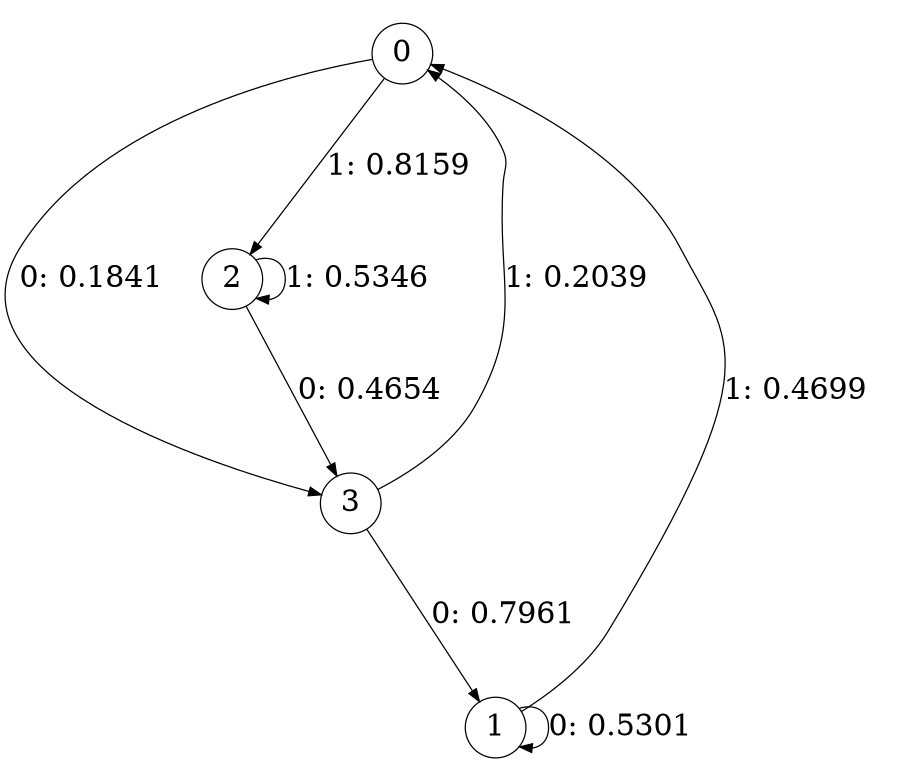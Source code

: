 digraph "ch34faceL2" {
size = "6,8.5";
ratio = "fill";
node [shape = circle];
node [fontsize = 24];
edge [fontsize = 24];
0 -> 3 [label = "0: 0.1841   "];
0 -> 2 [label = "1: 0.8159   "];
1 -> 1 [label = "0: 0.5301   "];
1 -> 0 [label = "1: 0.4699   "];
2 -> 3 [label = "0: 0.4654   "];
2 -> 2 [label = "1: 0.5346   "];
3 -> 1 [label = "0: 0.7961   "];
3 -> 0 [label = "1: 0.2039   "];
}